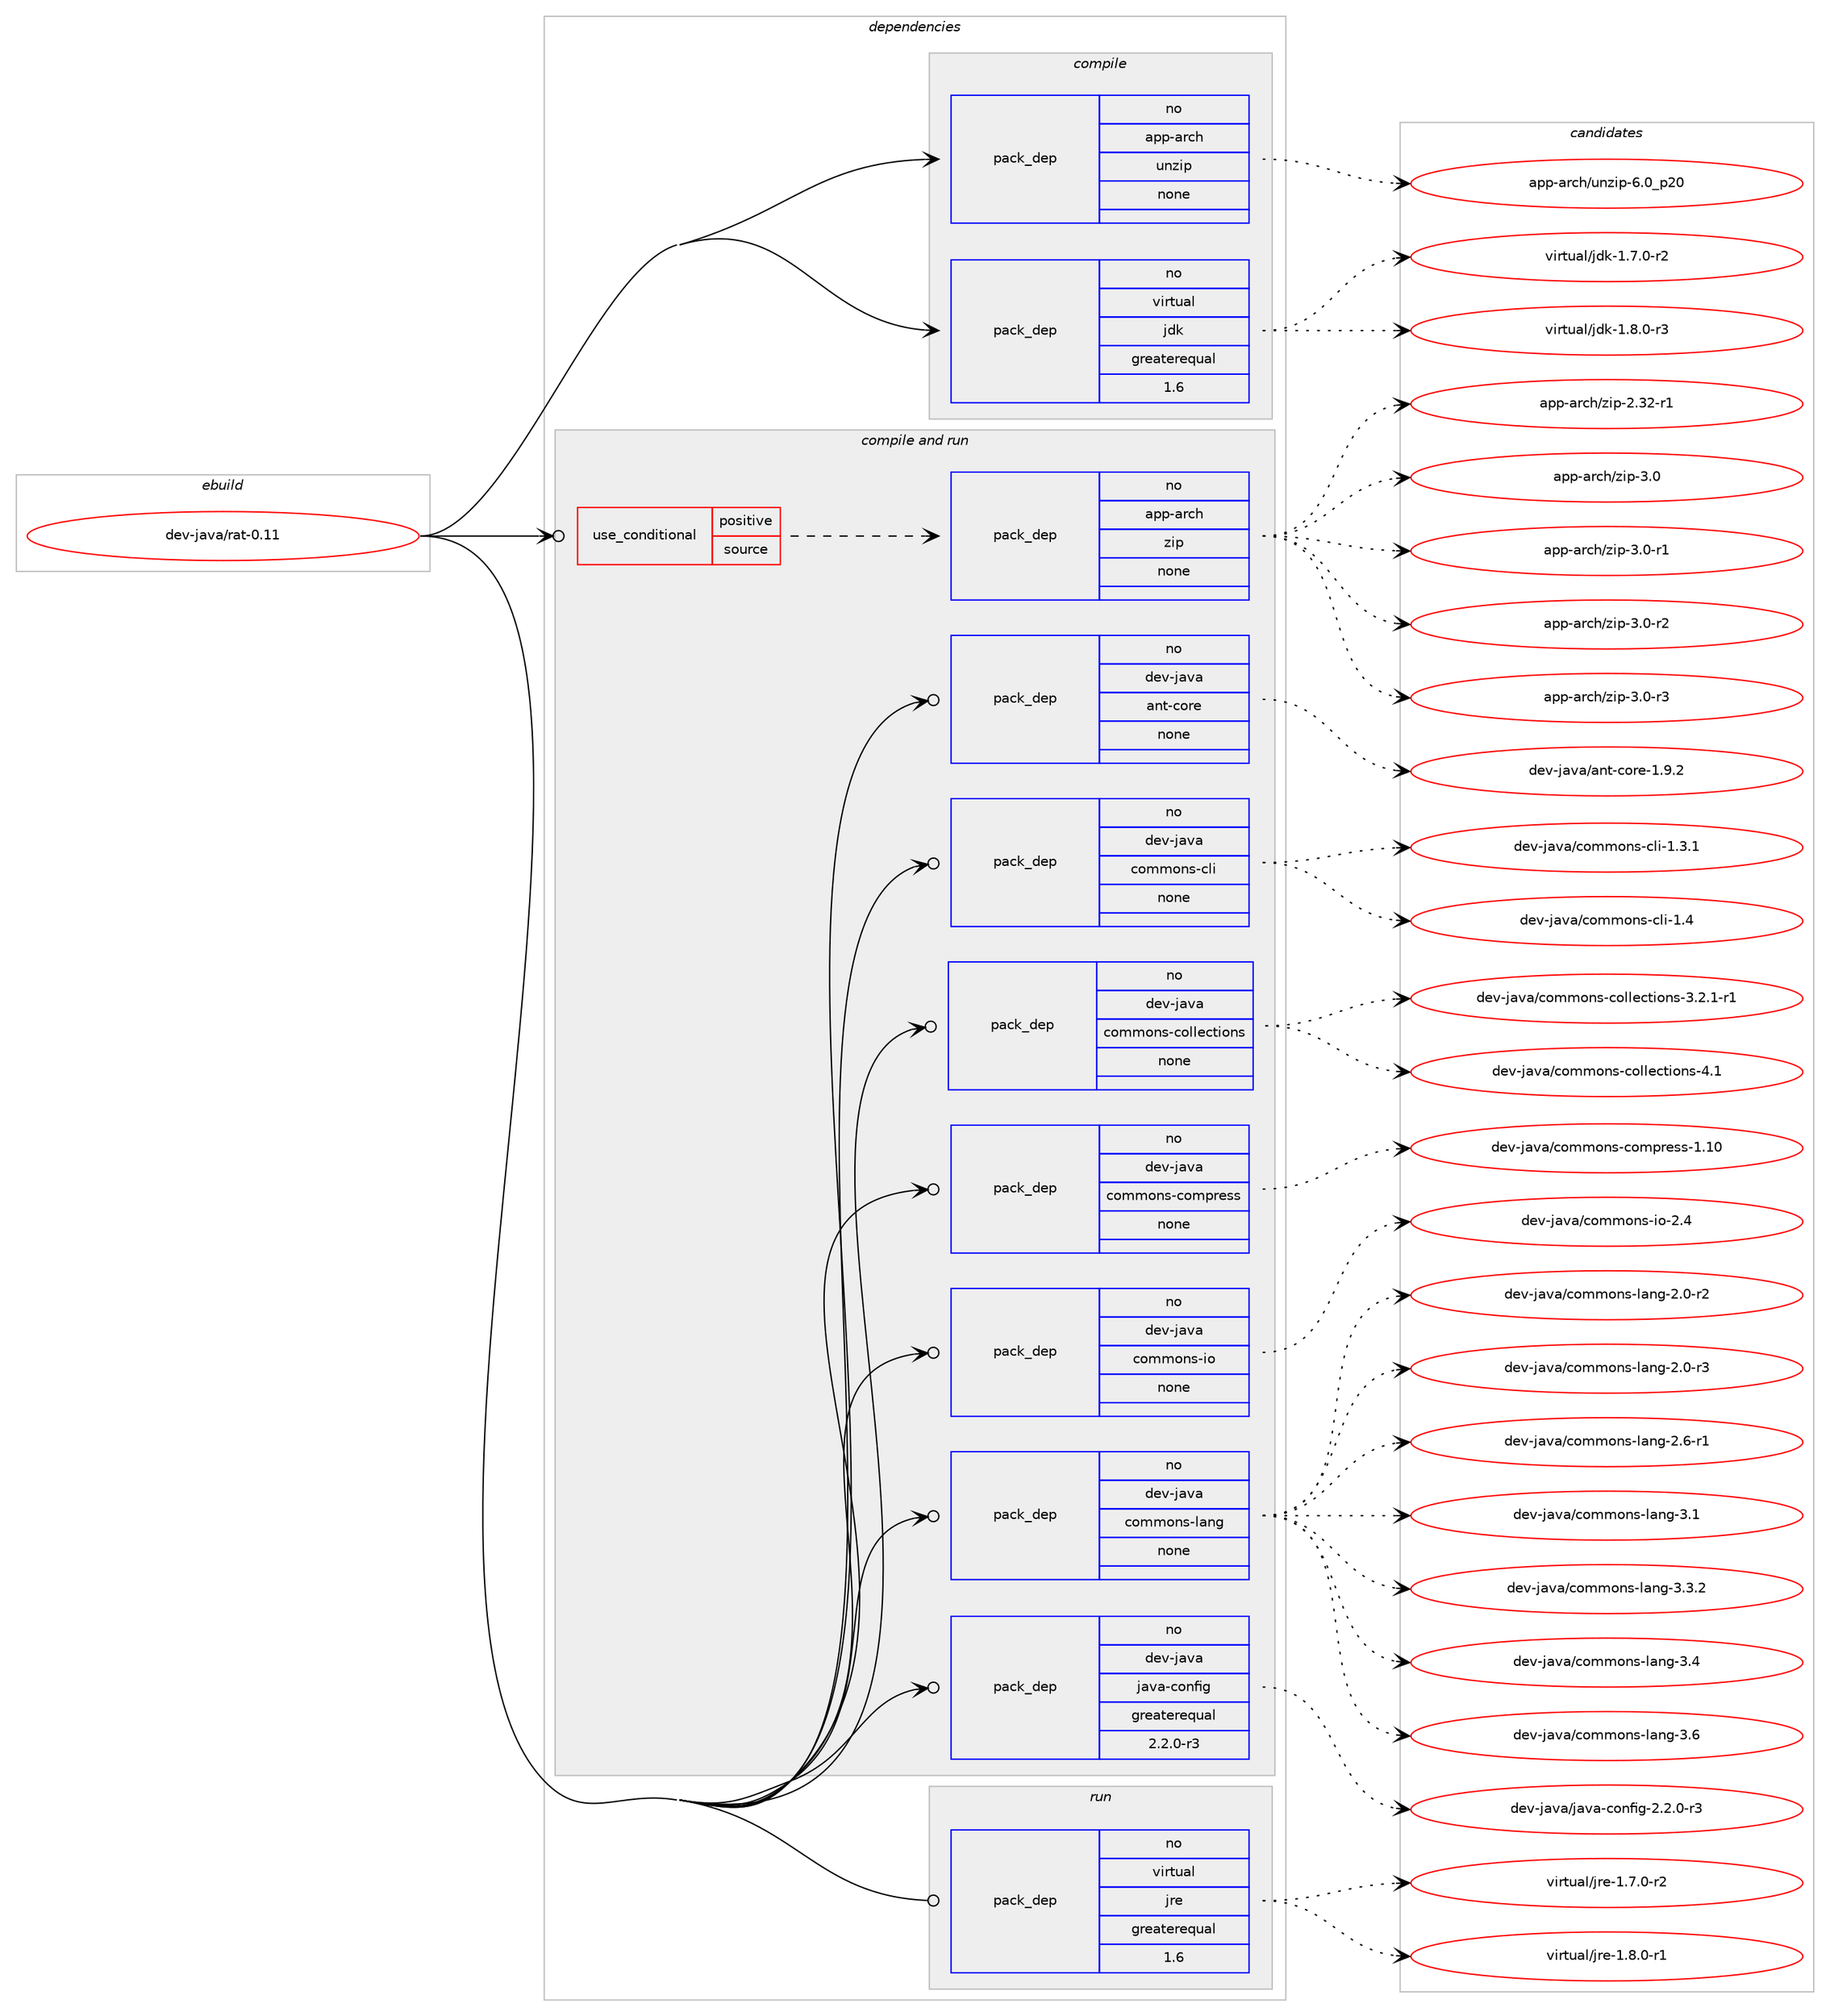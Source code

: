 digraph prolog {

# *************
# Graph options
# *************

newrank=true;
concentrate=true;
compound=true;
graph [rankdir=LR,fontname=Helvetica,fontsize=10,ranksep=1.5];#, ranksep=2.5, nodesep=0.2];
edge  [arrowhead=vee];
node  [fontname=Helvetica,fontsize=10];

# **********
# The ebuild
# **********

subgraph cluster_leftcol {
color=gray;
rank=same;
label=<<i>ebuild</i>>;
id [label="dev-java/rat-0.11", color=red, width=4, href="../dev-java/rat-0.11.svg"];
}

# ****************
# The dependencies
# ****************

subgraph cluster_midcol {
color=gray;
label=<<i>dependencies</i>>;
subgraph cluster_compile {
fillcolor="#eeeeee";
style=filled;
label=<<i>compile</i>>;
subgraph pack78846 {
dependency104364 [label=<<TABLE BORDER="0" CELLBORDER="1" CELLSPACING="0" CELLPADDING="4" WIDTH="220"><TR><TD ROWSPAN="6" CELLPADDING="30">pack_dep</TD></TR><TR><TD WIDTH="110">no</TD></TR><TR><TD>app-arch</TD></TR><TR><TD>unzip</TD></TR><TR><TD>none</TD></TR><TR><TD></TD></TR></TABLE>>, shape=none, color=blue];
}
id:e -> dependency104364:w [weight=20,style="solid",arrowhead="vee"];
subgraph pack78847 {
dependency104365 [label=<<TABLE BORDER="0" CELLBORDER="1" CELLSPACING="0" CELLPADDING="4" WIDTH="220"><TR><TD ROWSPAN="6" CELLPADDING="30">pack_dep</TD></TR><TR><TD WIDTH="110">no</TD></TR><TR><TD>virtual</TD></TR><TR><TD>jdk</TD></TR><TR><TD>greaterequal</TD></TR><TR><TD>1.6</TD></TR></TABLE>>, shape=none, color=blue];
}
id:e -> dependency104365:w [weight=20,style="solid",arrowhead="vee"];
}
subgraph cluster_compileandrun {
fillcolor="#eeeeee";
style=filled;
label=<<i>compile and run</i>>;
subgraph cond22486 {
dependency104366 [label=<<TABLE BORDER="0" CELLBORDER="1" CELLSPACING="0" CELLPADDING="4"><TR><TD ROWSPAN="3" CELLPADDING="10">use_conditional</TD></TR><TR><TD>positive</TD></TR><TR><TD>source</TD></TR></TABLE>>, shape=none, color=red];
subgraph pack78848 {
dependency104367 [label=<<TABLE BORDER="0" CELLBORDER="1" CELLSPACING="0" CELLPADDING="4" WIDTH="220"><TR><TD ROWSPAN="6" CELLPADDING="30">pack_dep</TD></TR><TR><TD WIDTH="110">no</TD></TR><TR><TD>app-arch</TD></TR><TR><TD>zip</TD></TR><TR><TD>none</TD></TR><TR><TD></TD></TR></TABLE>>, shape=none, color=blue];
}
dependency104366:e -> dependency104367:w [weight=20,style="dashed",arrowhead="vee"];
}
id:e -> dependency104366:w [weight=20,style="solid",arrowhead="odotvee"];
subgraph pack78849 {
dependency104368 [label=<<TABLE BORDER="0" CELLBORDER="1" CELLSPACING="0" CELLPADDING="4" WIDTH="220"><TR><TD ROWSPAN="6" CELLPADDING="30">pack_dep</TD></TR><TR><TD WIDTH="110">no</TD></TR><TR><TD>dev-java</TD></TR><TR><TD>ant-core</TD></TR><TR><TD>none</TD></TR><TR><TD></TD></TR></TABLE>>, shape=none, color=blue];
}
id:e -> dependency104368:w [weight=20,style="solid",arrowhead="odotvee"];
subgraph pack78850 {
dependency104369 [label=<<TABLE BORDER="0" CELLBORDER="1" CELLSPACING="0" CELLPADDING="4" WIDTH="220"><TR><TD ROWSPAN="6" CELLPADDING="30">pack_dep</TD></TR><TR><TD WIDTH="110">no</TD></TR><TR><TD>dev-java</TD></TR><TR><TD>commons-cli</TD></TR><TR><TD>none</TD></TR><TR><TD></TD></TR></TABLE>>, shape=none, color=blue];
}
id:e -> dependency104369:w [weight=20,style="solid",arrowhead="odotvee"];
subgraph pack78851 {
dependency104370 [label=<<TABLE BORDER="0" CELLBORDER="1" CELLSPACING="0" CELLPADDING="4" WIDTH="220"><TR><TD ROWSPAN="6" CELLPADDING="30">pack_dep</TD></TR><TR><TD WIDTH="110">no</TD></TR><TR><TD>dev-java</TD></TR><TR><TD>commons-collections</TD></TR><TR><TD>none</TD></TR><TR><TD></TD></TR></TABLE>>, shape=none, color=blue];
}
id:e -> dependency104370:w [weight=20,style="solid",arrowhead="odotvee"];
subgraph pack78852 {
dependency104371 [label=<<TABLE BORDER="0" CELLBORDER="1" CELLSPACING="0" CELLPADDING="4" WIDTH="220"><TR><TD ROWSPAN="6" CELLPADDING="30">pack_dep</TD></TR><TR><TD WIDTH="110">no</TD></TR><TR><TD>dev-java</TD></TR><TR><TD>commons-compress</TD></TR><TR><TD>none</TD></TR><TR><TD></TD></TR></TABLE>>, shape=none, color=blue];
}
id:e -> dependency104371:w [weight=20,style="solid",arrowhead="odotvee"];
subgraph pack78853 {
dependency104372 [label=<<TABLE BORDER="0" CELLBORDER="1" CELLSPACING="0" CELLPADDING="4" WIDTH="220"><TR><TD ROWSPAN="6" CELLPADDING="30">pack_dep</TD></TR><TR><TD WIDTH="110">no</TD></TR><TR><TD>dev-java</TD></TR><TR><TD>commons-io</TD></TR><TR><TD>none</TD></TR><TR><TD></TD></TR></TABLE>>, shape=none, color=blue];
}
id:e -> dependency104372:w [weight=20,style="solid",arrowhead="odotvee"];
subgraph pack78854 {
dependency104373 [label=<<TABLE BORDER="0" CELLBORDER="1" CELLSPACING="0" CELLPADDING="4" WIDTH="220"><TR><TD ROWSPAN="6" CELLPADDING="30">pack_dep</TD></TR><TR><TD WIDTH="110">no</TD></TR><TR><TD>dev-java</TD></TR><TR><TD>commons-lang</TD></TR><TR><TD>none</TD></TR><TR><TD></TD></TR></TABLE>>, shape=none, color=blue];
}
id:e -> dependency104373:w [weight=20,style="solid",arrowhead="odotvee"];
subgraph pack78855 {
dependency104374 [label=<<TABLE BORDER="0" CELLBORDER="1" CELLSPACING="0" CELLPADDING="4" WIDTH="220"><TR><TD ROWSPAN="6" CELLPADDING="30">pack_dep</TD></TR><TR><TD WIDTH="110">no</TD></TR><TR><TD>dev-java</TD></TR><TR><TD>java-config</TD></TR><TR><TD>greaterequal</TD></TR><TR><TD>2.2.0-r3</TD></TR></TABLE>>, shape=none, color=blue];
}
id:e -> dependency104374:w [weight=20,style="solid",arrowhead="odotvee"];
}
subgraph cluster_run {
fillcolor="#eeeeee";
style=filled;
label=<<i>run</i>>;
subgraph pack78856 {
dependency104375 [label=<<TABLE BORDER="0" CELLBORDER="1" CELLSPACING="0" CELLPADDING="4" WIDTH="220"><TR><TD ROWSPAN="6" CELLPADDING="30">pack_dep</TD></TR><TR><TD WIDTH="110">no</TD></TR><TR><TD>virtual</TD></TR><TR><TD>jre</TD></TR><TR><TD>greaterequal</TD></TR><TR><TD>1.6</TD></TR></TABLE>>, shape=none, color=blue];
}
id:e -> dependency104375:w [weight=20,style="solid",arrowhead="odot"];
}
}

# **************
# The candidates
# **************

subgraph cluster_choices {
rank=same;
color=gray;
label=<<i>candidates</i>>;

subgraph choice78846 {
color=black;
nodesep=1;
choice971121124597114991044711711012210511245544648951125048 [label="app-arch/unzip-6.0_p20", color=red, width=4,href="../app-arch/unzip-6.0_p20.svg"];
dependency104364:e -> choice971121124597114991044711711012210511245544648951125048:w [style=dotted,weight="100"];
}
subgraph choice78847 {
color=black;
nodesep=1;
choice11810511411611797108471061001074549465546484511450 [label="virtual/jdk-1.7.0-r2", color=red, width=4,href="../virtual/jdk-1.7.0-r2.svg"];
choice11810511411611797108471061001074549465646484511451 [label="virtual/jdk-1.8.0-r3", color=red, width=4,href="../virtual/jdk-1.8.0-r3.svg"];
dependency104365:e -> choice11810511411611797108471061001074549465546484511450:w [style=dotted,weight="100"];
dependency104365:e -> choice11810511411611797108471061001074549465646484511451:w [style=dotted,weight="100"];
}
subgraph choice78848 {
color=black;
nodesep=1;
choice971121124597114991044712210511245504651504511449 [label="app-arch/zip-2.32-r1", color=red, width=4,href="../app-arch/zip-2.32-r1.svg"];
choice971121124597114991044712210511245514648 [label="app-arch/zip-3.0", color=red, width=4,href="../app-arch/zip-3.0.svg"];
choice9711211245971149910447122105112455146484511449 [label="app-arch/zip-3.0-r1", color=red, width=4,href="../app-arch/zip-3.0-r1.svg"];
choice9711211245971149910447122105112455146484511450 [label="app-arch/zip-3.0-r2", color=red, width=4,href="../app-arch/zip-3.0-r2.svg"];
choice9711211245971149910447122105112455146484511451 [label="app-arch/zip-3.0-r3", color=red, width=4,href="../app-arch/zip-3.0-r3.svg"];
dependency104367:e -> choice971121124597114991044712210511245504651504511449:w [style=dotted,weight="100"];
dependency104367:e -> choice971121124597114991044712210511245514648:w [style=dotted,weight="100"];
dependency104367:e -> choice9711211245971149910447122105112455146484511449:w [style=dotted,weight="100"];
dependency104367:e -> choice9711211245971149910447122105112455146484511450:w [style=dotted,weight="100"];
dependency104367:e -> choice9711211245971149910447122105112455146484511451:w [style=dotted,weight="100"];
}
subgraph choice78849 {
color=black;
nodesep=1;
choice10010111845106971189747971101164599111114101454946574650 [label="dev-java/ant-core-1.9.2", color=red, width=4,href="../dev-java/ant-core-1.9.2.svg"];
dependency104368:e -> choice10010111845106971189747971101164599111114101454946574650:w [style=dotted,weight="100"];
}
subgraph choice78850 {
color=black;
nodesep=1;
choice10010111845106971189747991111091091111101154599108105454946514649 [label="dev-java/commons-cli-1.3.1", color=red, width=4,href="../dev-java/commons-cli-1.3.1.svg"];
choice1001011184510697118974799111109109111110115459910810545494652 [label="dev-java/commons-cli-1.4", color=red, width=4,href="../dev-java/commons-cli-1.4.svg"];
dependency104369:e -> choice10010111845106971189747991111091091111101154599108105454946514649:w [style=dotted,weight="100"];
dependency104369:e -> choice1001011184510697118974799111109109111110115459910810545494652:w [style=dotted,weight="100"];
}
subgraph choice78851 {
color=black;
nodesep=1;
choice10010111845106971189747991111091091111101154599111108108101991161051111101154551465046494511449 [label="dev-java/commons-collections-3.2.1-r1", color=red, width=4,href="../dev-java/commons-collections-3.2.1-r1.svg"];
choice100101118451069711897479911110910911111011545991111081081019911610511111011545524649 [label="dev-java/commons-collections-4.1", color=red, width=4,href="../dev-java/commons-collections-4.1.svg"];
dependency104370:e -> choice10010111845106971189747991111091091111101154599111108108101991161051111101154551465046494511449:w [style=dotted,weight="100"];
dependency104370:e -> choice100101118451069711897479911110910911111011545991111081081019911610511111011545524649:w [style=dotted,weight="100"];
}
subgraph choice78852 {
color=black;
nodesep=1;
choice100101118451069711897479911110910911111011545991111091121141011151154549464948 [label="dev-java/commons-compress-1.10", color=red, width=4,href="../dev-java/commons-compress-1.10.svg"];
dependency104371:e -> choice100101118451069711897479911110910911111011545991111091121141011151154549464948:w [style=dotted,weight="100"];
}
subgraph choice78853 {
color=black;
nodesep=1;
choice10010111845106971189747991111091091111101154510511145504652 [label="dev-java/commons-io-2.4", color=red, width=4,href="../dev-java/commons-io-2.4.svg"];
dependency104372:e -> choice10010111845106971189747991111091091111101154510511145504652:w [style=dotted,weight="100"];
}
subgraph choice78854 {
color=black;
nodesep=1;
choice10010111845106971189747991111091091111101154510897110103455046484511450 [label="dev-java/commons-lang-2.0-r2", color=red, width=4,href="../dev-java/commons-lang-2.0-r2.svg"];
choice10010111845106971189747991111091091111101154510897110103455046484511451 [label="dev-java/commons-lang-2.0-r3", color=red, width=4,href="../dev-java/commons-lang-2.0-r3.svg"];
choice10010111845106971189747991111091091111101154510897110103455046544511449 [label="dev-java/commons-lang-2.6-r1", color=red, width=4,href="../dev-java/commons-lang-2.6-r1.svg"];
choice1001011184510697118974799111109109111110115451089711010345514649 [label="dev-java/commons-lang-3.1", color=red, width=4,href="../dev-java/commons-lang-3.1.svg"];
choice10010111845106971189747991111091091111101154510897110103455146514650 [label="dev-java/commons-lang-3.3.2", color=red, width=4,href="../dev-java/commons-lang-3.3.2.svg"];
choice1001011184510697118974799111109109111110115451089711010345514652 [label="dev-java/commons-lang-3.4", color=red, width=4,href="../dev-java/commons-lang-3.4.svg"];
choice1001011184510697118974799111109109111110115451089711010345514654 [label="dev-java/commons-lang-3.6", color=red, width=4,href="../dev-java/commons-lang-3.6.svg"];
dependency104373:e -> choice10010111845106971189747991111091091111101154510897110103455046484511450:w [style=dotted,weight="100"];
dependency104373:e -> choice10010111845106971189747991111091091111101154510897110103455046484511451:w [style=dotted,weight="100"];
dependency104373:e -> choice10010111845106971189747991111091091111101154510897110103455046544511449:w [style=dotted,weight="100"];
dependency104373:e -> choice1001011184510697118974799111109109111110115451089711010345514649:w [style=dotted,weight="100"];
dependency104373:e -> choice10010111845106971189747991111091091111101154510897110103455146514650:w [style=dotted,weight="100"];
dependency104373:e -> choice1001011184510697118974799111109109111110115451089711010345514652:w [style=dotted,weight="100"];
dependency104373:e -> choice1001011184510697118974799111109109111110115451089711010345514654:w [style=dotted,weight="100"];
}
subgraph choice78855 {
color=black;
nodesep=1;
choice10010111845106971189747106971189745991111101021051034550465046484511451 [label="dev-java/java-config-2.2.0-r3", color=red, width=4,href="../dev-java/java-config-2.2.0-r3.svg"];
dependency104374:e -> choice10010111845106971189747106971189745991111101021051034550465046484511451:w [style=dotted,weight="100"];
}
subgraph choice78856 {
color=black;
nodesep=1;
choice11810511411611797108471061141014549465546484511450 [label="virtual/jre-1.7.0-r2", color=red, width=4,href="../virtual/jre-1.7.0-r2.svg"];
choice11810511411611797108471061141014549465646484511449 [label="virtual/jre-1.8.0-r1", color=red, width=4,href="../virtual/jre-1.8.0-r1.svg"];
dependency104375:e -> choice11810511411611797108471061141014549465546484511450:w [style=dotted,weight="100"];
dependency104375:e -> choice11810511411611797108471061141014549465646484511449:w [style=dotted,weight="100"];
}
}

}

